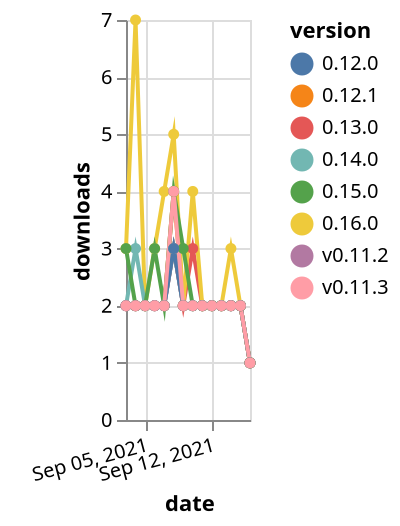 {"$schema": "https://vega.github.io/schema/vega-lite/v5.json", "description": "A simple bar chart with embedded data.", "data": {"values": [{"date": "2021-09-03", "total": 2203, "delta": 2, "version": "v0.11.2"}, {"date": "2021-09-04", "total": 2205, "delta": 2, "version": "v0.11.2"}, {"date": "2021-09-05", "total": 2207, "delta": 2, "version": "v0.11.2"}, {"date": "2021-09-06", "total": 2209, "delta": 2, "version": "v0.11.2"}, {"date": "2021-09-07", "total": 2211, "delta": 2, "version": "v0.11.2"}, {"date": "2021-09-08", "total": 2214, "delta": 3, "version": "v0.11.2"}, {"date": "2021-09-09", "total": 2216, "delta": 2, "version": "v0.11.2"}, {"date": "2021-09-10", "total": 2218, "delta": 2, "version": "v0.11.2"}, {"date": "2021-09-11", "total": 2220, "delta": 2, "version": "v0.11.2"}, {"date": "2021-09-12", "total": 2222, "delta": 2, "version": "v0.11.2"}, {"date": "2021-09-13", "total": 2224, "delta": 2, "version": "v0.11.2"}, {"date": "2021-09-14", "total": 2226, "delta": 2, "version": "v0.11.2"}, {"date": "2021-09-15", "total": 2228, "delta": 2, "version": "v0.11.2"}, {"date": "2021-09-16", "total": 2229, "delta": 1, "version": "v0.11.2"}, {"date": "2021-09-03", "total": 2358, "delta": 2, "version": "0.12.1"}, {"date": "2021-09-04", "total": 2360, "delta": 2, "version": "0.12.1"}, {"date": "2021-09-05", "total": 2362, "delta": 2, "version": "0.12.1"}, {"date": "2021-09-06", "total": 2364, "delta": 2, "version": "0.12.1"}, {"date": "2021-09-07", "total": 2366, "delta": 2, "version": "0.12.1"}, {"date": "2021-09-08", "total": 2370, "delta": 4, "version": "0.12.1"}, {"date": "2021-09-09", "total": 2372, "delta": 2, "version": "0.12.1"}, {"date": "2021-09-10", "total": 2374, "delta": 2, "version": "0.12.1"}, {"date": "2021-09-11", "total": 2376, "delta": 2, "version": "0.12.1"}, {"date": "2021-09-12", "total": 2378, "delta": 2, "version": "0.12.1"}, {"date": "2021-09-13", "total": 2380, "delta": 2, "version": "0.12.1"}, {"date": "2021-09-14", "total": 2382, "delta": 2, "version": "0.12.1"}, {"date": "2021-09-15", "total": 2384, "delta": 2, "version": "0.12.1"}, {"date": "2021-09-16", "total": 2385, "delta": 1, "version": "0.12.1"}, {"date": "2021-09-03", "total": 2098, "delta": 2, "version": "0.13.0"}, {"date": "2021-09-04", "total": 2100, "delta": 2, "version": "0.13.0"}, {"date": "2021-09-05", "total": 2102, "delta": 2, "version": "0.13.0"}, {"date": "2021-09-06", "total": 2104, "delta": 2, "version": "0.13.0"}, {"date": "2021-09-07", "total": 2106, "delta": 2, "version": "0.13.0"}, {"date": "2021-09-08", "total": 2109, "delta": 3, "version": "0.13.0"}, {"date": "2021-09-09", "total": 2111, "delta": 2, "version": "0.13.0"}, {"date": "2021-09-10", "total": 2114, "delta": 3, "version": "0.13.0"}, {"date": "2021-09-11", "total": 2116, "delta": 2, "version": "0.13.0"}, {"date": "2021-09-12", "total": 2118, "delta": 2, "version": "0.13.0"}, {"date": "2021-09-13", "total": 2120, "delta": 2, "version": "0.13.0"}, {"date": "2021-09-14", "total": 2122, "delta": 2, "version": "0.13.0"}, {"date": "2021-09-15", "total": 2124, "delta": 2, "version": "0.13.0"}, {"date": "2021-09-16", "total": 2125, "delta": 1, "version": "0.13.0"}, {"date": "2021-09-03", "total": 2150, "delta": 3, "version": "0.16.0"}, {"date": "2021-09-04", "total": 2157, "delta": 7, "version": "0.16.0"}, {"date": "2021-09-05", "total": 2159, "delta": 2, "version": "0.16.0"}, {"date": "2021-09-06", "total": 2162, "delta": 3, "version": "0.16.0"}, {"date": "2021-09-07", "total": 2166, "delta": 4, "version": "0.16.0"}, {"date": "2021-09-08", "total": 2171, "delta": 5, "version": "0.16.0"}, {"date": "2021-09-09", "total": 2173, "delta": 2, "version": "0.16.0"}, {"date": "2021-09-10", "total": 2177, "delta": 4, "version": "0.16.0"}, {"date": "2021-09-11", "total": 2179, "delta": 2, "version": "0.16.0"}, {"date": "2021-09-12", "total": 2181, "delta": 2, "version": "0.16.0"}, {"date": "2021-09-13", "total": 2183, "delta": 2, "version": "0.16.0"}, {"date": "2021-09-14", "total": 2186, "delta": 3, "version": "0.16.0"}, {"date": "2021-09-15", "total": 2188, "delta": 2, "version": "0.16.0"}, {"date": "2021-09-16", "total": 2189, "delta": 1, "version": "0.16.0"}, {"date": "2021-09-03", "total": 2104, "delta": 2, "version": "0.14.0"}, {"date": "2021-09-04", "total": 2107, "delta": 3, "version": "0.14.0"}, {"date": "2021-09-05", "total": 2109, "delta": 2, "version": "0.14.0"}, {"date": "2021-09-06", "total": 2111, "delta": 2, "version": "0.14.0"}, {"date": "2021-09-07", "total": 2113, "delta": 2, "version": "0.14.0"}, {"date": "2021-09-08", "total": 2116, "delta": 3, "version": "0.14.0"}, {"date": "2021-09-09", "total": 2118, "delta": 2, "version": "0.14.0"}, {"date": "2021-09-10", "total": 2120, "delta": 2, "version": "0.14.0"}, {"date": "2021-09-11", "total": 2122, "delta": 2, "version": "0.14.0"}, {"date": "2021-09-12", "total": 2124, "delta": 2, "version": "0.14.0"}, {"date": "2021-09-13", "total": 2126, "delta": 2, "version": "0.14.0"}, {"date": "2021-09-14", "total": 2128, "delta": 2, "version": "0.14.0"}, {"date": "2021-09-15", "total": 2130, "delta": 2, "version": "0.14.0"}, {"date": "2021-09-16", "total": 2131, "delta": 1, "version": "0.14.0"}, {"date": "2021-09-03", "total": 2019, "delta": 3, "version": "0.15.0"}, {"date": "2021-09-04", "total": 2021, "delta": 2, "version": "0.15.0"}, {"date": "2021-09-05", "total": 2023, "delta": 2, "version": "0.15.0"}, {"date": "2021-09-06", "total": 2026, "delta": 3, "version": "0.15.0"}, {"date": "2021-09-07", "total": 2028, "delta": 2, "version": "0.15.0"}, {"date": "2021-09-08", "total": 2032, "delta": 4, "version": "0.15.0"}, {"date": "2021-09-09", "total": 2035, "delta": 3, "version": "0.15.0"}, {"date": "2021-09-10", "total": 2037, "delta": 2, "version": "0.15.0"}, {"date": "2021-09-11", "total": 2039, "delta": 2, "version": "0.15.0"}, {"date": "2021-09-12", "total": 2041, "delta": 2, "version": "0.15.0"}, {"date": "2021-09-13", "total": 2043, "delta": 2, "version": "0.15.0"}, {"date": "2021-09-14", "total": 2045, "delta": 2, "version": "0.15.0"}, {"date": "2021-09-15", "total": 2047, "delta": 2, "version": "0.15.0"}, {"date": "2021-09-16", "total": 2048, "delta": 1, "version": "0.15.0"}, {"date": "2021-09-03", "total": 2224, "delta": 2, "version": "0.12.0"}, {"date": "2021-09-04", "total": 2226, "delta": 2, "version": "0.12.0"}, {"date": "2021-09-05", "total": 2228, "delta": 2, "version": "0.12.0"}, {"date": "2021-09-06", "total": 2230, "delta": 2, "version": "0.12.0"}, {"date": "2021-09-07", "total": 2232, "delta": 2, "version": "0.12.0"}, {"date": "2021-09-08", "total": 2235, "delta": 3, "version": "0.12.0"}, {"date": "2021-09-09", "total": 2237, "delta": 2, "version": "0.12.0"}, {"date": "2021-09-10", "total": 2239, "delta": 2, "version": "0.12.0"}, {"date": "2021-09-11", "total": 2241, "delta": 2, "version": "0.12.0"}, {"date": "2021-09-12", "total": 2243, "delta": 2, "version": "0.12.0"}, {"date": "2021-09-13", "total": 2245, "delta": 2, "version": "0.12.0"}, {"date": "2021-09-14", "total": 2247, "delta": 2, "version": "0.12.0"}, {"date": "2021-09-15", "total": 2249, "delta": 2, "version": "0.12.0"}, {"date": "2021-09-16", "total": 2250, "delta": 1, "version": "0.12.0"}, {"date": "2021-09-03", "total": 2422, "delta": 2, "version": "v0.11.3"}, {"date": "2021-09-04", "total": 2424, "delta": 2, "version": "v0.11.3"}, {"date": "2021-09-05", "total": 2426, "delta": 2, "version": "v0.11.3"}, {"date": "2021-09-06", "total": 2428, "delta": 2, "version": "v0.11.3"}, {"date": "2021-09-07", "total": 2430, "delta": 2, "version": "v0.11.3"}, {"date": "2021-09-08", "total": 2434, "delta": 4, "version": "v0.11.3"}, {"date": "2021-09-09", "total": 2436, "delta": 2, "version": "v0.11.3"}, {"date": "2021-09-10", "total": 2438, "delta": 2, "version": "v0.11.3"}, {"date": "2021-09-11", "total": 2440, "delta": 2, "version": "v0.11.3"}, {"date": "2021-09-12", "total": 2442, "delta": 2, "version": "v0.11.3"}, {"date": "2021-09-13", "total": 2444, "delta": 2, "version": "v0.11.3"}, {"date": "2021-09-14", "total": 2446, "delta": 2, "version": "v0.11.3"}, {"date": "2021-09-15", "total": 2448, "delta": 2, "version": "v0.11.3"}, {"date": "2021-09-16", "total": 2449, "delta": 1, "version": "v0.11.3"}]}, "width": "container", "mark": {"type": "line", "point": {"filled": true}}, "encoding": {"x": {"field": "date", "type": "temporal", "timeUnit": "yearmonthdate", "title": "date", "axis": {"labelAngle": -15}}, "y": {"field": "delta", "type": "quantitative", "title": "downloads"}, "color": {"field": "version", "type": "nominal"}, "tooltip": {"field": "delta"}}}